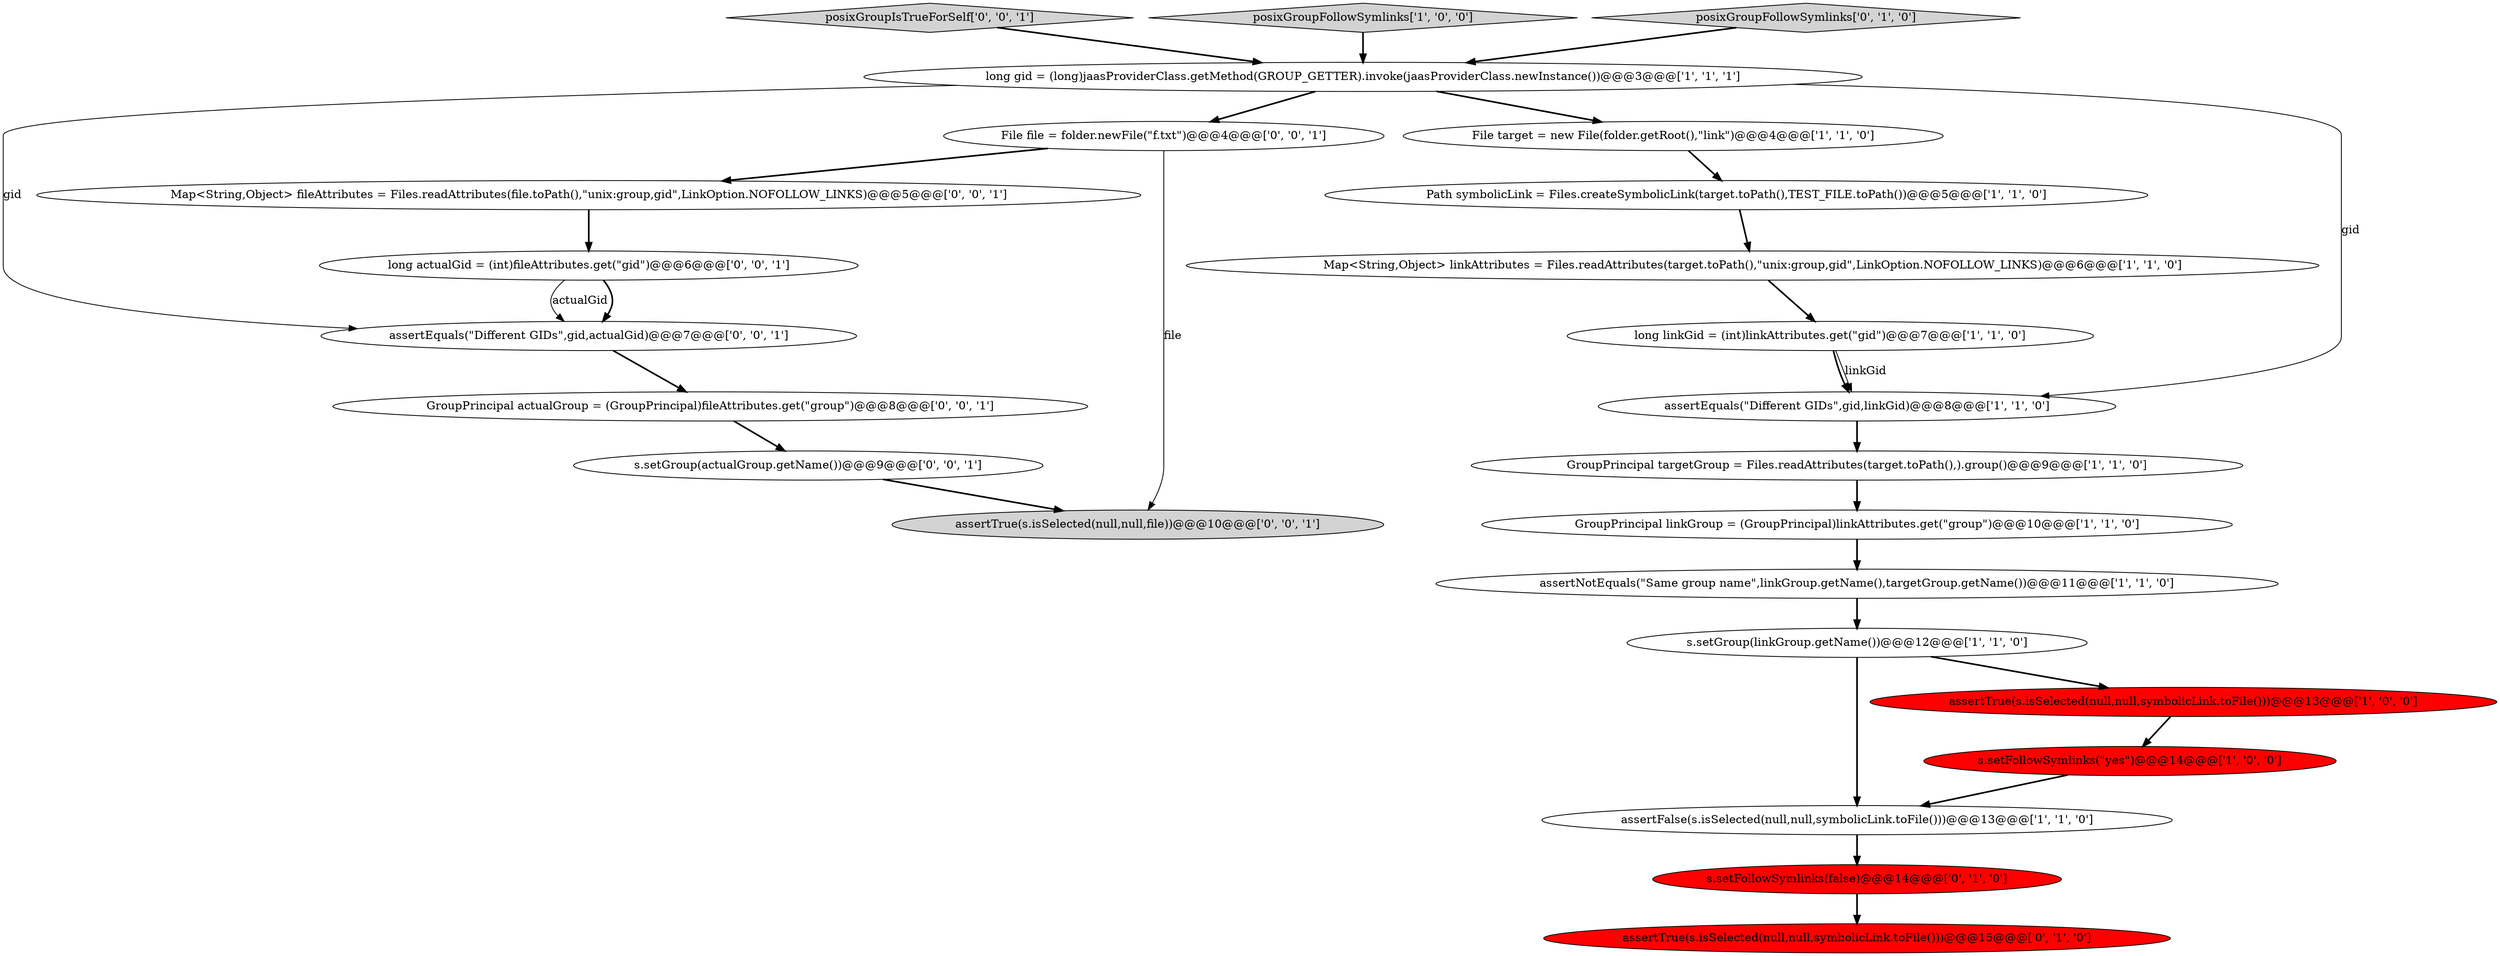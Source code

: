 digraph {
8 [style = filled, label = "assertNotEquals(\"Same group name\",linkGroup.getName(),targetGroup.getName())@@@11@@@['1', '1', '0']", fillcolor = white, shape = ellipse image = "AAA0AAABBB1BBB"];
22 [style = filled, label = "long actualGid = (int)fileAttributes.get(\"gid\")@@@6@@@['0', '0', '1']", fillcolor = white, shape = ellipse image = "AAA0AAABBB3BBB"];
23 [style = filled, label = "GroupPrincipal actualGroup = (GroupPrincipal)fileAttributes.get(\"group\")@@@8@@@['0', '0', '1']", fillcolor = white, shape = ellipse image = "AAA0AAABBB3BBB"];
19 [style = filled, label = "posixGroupIsTrueForSelf['0', '0', '1']", fillcolor = lightgray, shape = diamond image = "AAA0AAABBB3BBB"];
9 [style = filled, label = "s.setFollowSymlinks(\"yes\")@@@14@@@['1', '0', '0']", fillcolor = red, shape = ellipse image = "AAA1AAABBB1BBB"];
6 [style = filled, label = "GroupPrincipal linkGroup = (GroupPrincipal)linkAttributes.get(\"group\")@@@10@@@['1', '1', '0']", fillcolor = white, shape = ellipse image = "AAA0AAABBB1BBB"];
4 [style = filled, label = "assertFalse(s.isSelected(null,null,symbolicLink.toFile()))@@@13@@@['1', '1', '0']", fillcolor = white, shape = ellipse image = "AAA0AAABBB1BBB"];
20 [style = filled, label = "assertEquals(\"Different GIDs\",gid,actualGid)@@@7@@@['0', '0', '1']", fillcolor = white, shape = ellipse image = "AAA0AAABBB3BBB"];
10 [style = filled, label = "long linkGid = (int)linkAttributes.get(\"gid\")@@@7@@@['1', '1', '0']", fillcolor = white, shape = ellipse image = "AAA0AAABBB1BBB"];
1 [style = filled, label = "Map<String,Object> linkAttributes = Files.readAttributes(target.toPath(),\"unix:group,gid\",LinkOption.NOFOLLOW_LINKS)@@@6@@@['1', '1', '0']", fillcolor = white, shape = ellipse image = "AAA0AAABBB1BBB"];
15 [style = filled, label = "assertTrue(s.isSelected(null,null,symbolicLink.toFile()))@@@15@@@['0', '1', '0']", fillcolor = red, shape = ellipse image = "AAA1AAABBB2BBB"];
18 [style = filled, label = "File file = folder.newFile(\"f.txt\")@@@4@@@['0', '0', '1']", fillcolor = white, shape = ellipse image = "AAA0AAABBB3BBB"];
12 [style = filled, label = "GroupPrincipal targetGroup = Files.readAttributes(target.toPath(),).group()@@@9@@@['1', '1', '0']", fillcolor = white, shape = ellipse image = "AAA0AAABBB1BBB"];
13 [style = filled, label = "File target = new File(folder.getRoot(),\"link\")@@@4@@@['1', '1', '0']", fillcolor = white, shape = ellipse image = "AAA0AAABBB1BBB"];
7 [style = filled, label = "posixGroupFollowSymlinks['1', '0', '0']", fillcolor = lightgray, shape = diamond image = "AAA0AAABBB1BBB"];
16 [style = filled, label = "posixGroupFollowSymlinks['0', '1', '0']", fillcolor = lightgray, shape = diamond image = "AAA0AAABBB2BBB"];
24 [style = filled, label = "s.setGroup(actualGroup.getName())@@@9@@@['0', '0', '1']", fillcolor = white, shape = ellipse image = "AAA0AAABBB3BBB"];
11 [style = filled, label = "assertTrue(s.isSelected(null,null,symbolicLink.toFile()))@@@13@@@['1', '0', '0']", fillcolor = red, shape = ellipse image = "AAA1AAABBB1BBB"];
3 [style = filled, label = "long gid = (long)jaasProviderClass.getMethod(GROUP_GETTER).invoke(jaasProviderClass.newInstance())@@@3@@@['1', '1', '1']", fillcolor = white, shape = ellipse image = "AAA0AAABBB1BBB"];
2 [style = filled, label = "Path symbolicLink = Files.createSymbolicLink(target.toPath(),TEST_FILE.toPath())@@@5@@@['1', '1', '0']", fillcolor = white, shape = ellipse image = "AAA0AAABBB1BBB"];
5 [style = filled, label = "assertEquals(\"Different GIDs\",gid,linkGid)@@@8@@@['1', '1', '0']", fillcolor = white, shape = ellipse image = "AAA0AAABBB1BBB"];
21 [style = filled, label = "assertTrue(s.isSelected(null,null,file))@@@10@@@['0', '0', '1']", fillcolor = lightgray, shape = ellipse image = "AAA0AAABBB3BBB"];
0 [style = filled, label = "s.setGroup(linkGroup.getName())@@@12@@@['1', '1', '0']", fillcolor = white, shape = ellipse image = "AAA0AAABBB1BBB"];
14 [style = filled, label = "s.setFollowSymlinks(false)@@@14@@@['0', '1', '0']", fillcolor = red, shape = ellipse image = "AAA1AAABBB2BBB"];
17 [style = filled, label = "Map<String,Object> fileAttributes = Files.readAttributes(file.toPath(),\"unix:group,gid\",LinkOption.NOFOLLOW_LINKS)@@@5@@@['0', '0', '1']", fillcolor = white, shape = ellipse image = "AAA0AAABBB3BBB"];
16->3 [style = bold, label=""];
4->14 [style = bold, label=""];
10->5 [style = solid, label="linkGid"];
2->1 [style = bold, label=""];
9->4 [style = bold, label=""];
18->17 [style = bold, label=""];
0->11 [style = bold, label=""];
17->22 [style = bold, label=""];
11->9 [style = bold, label=""];
12->6 [style = bold, label=""];
3->20 [style = solid, label="gid"];
7->3 [style = bold, label=""];
3->18 [style = bold, label=""];
8->0 [style = bold, label=""];
3->5 [style = solid, label="gid"];
23->24 [style = bold, label=""];
10->5 [style = bold, label=""];
20->23 [style = bold, label=""];
22->20 [style = bold, label=""];
5->12 [style = bold, label=""];
24->21 [style = bold, label=""];
0->4 [style = bold, label=""];
18->21 [style = solid, label="file"];
6->8 [style = bold, label=""];
3->13 [style = bold, label=""];
14->15 [style = bold, label=""];
22->20 [style = solid, label="actualGid"];
1->10 [style = bold, label=""];
19->3 [style = bold, label=""];
13->2 [style = bold, label=""];
}
